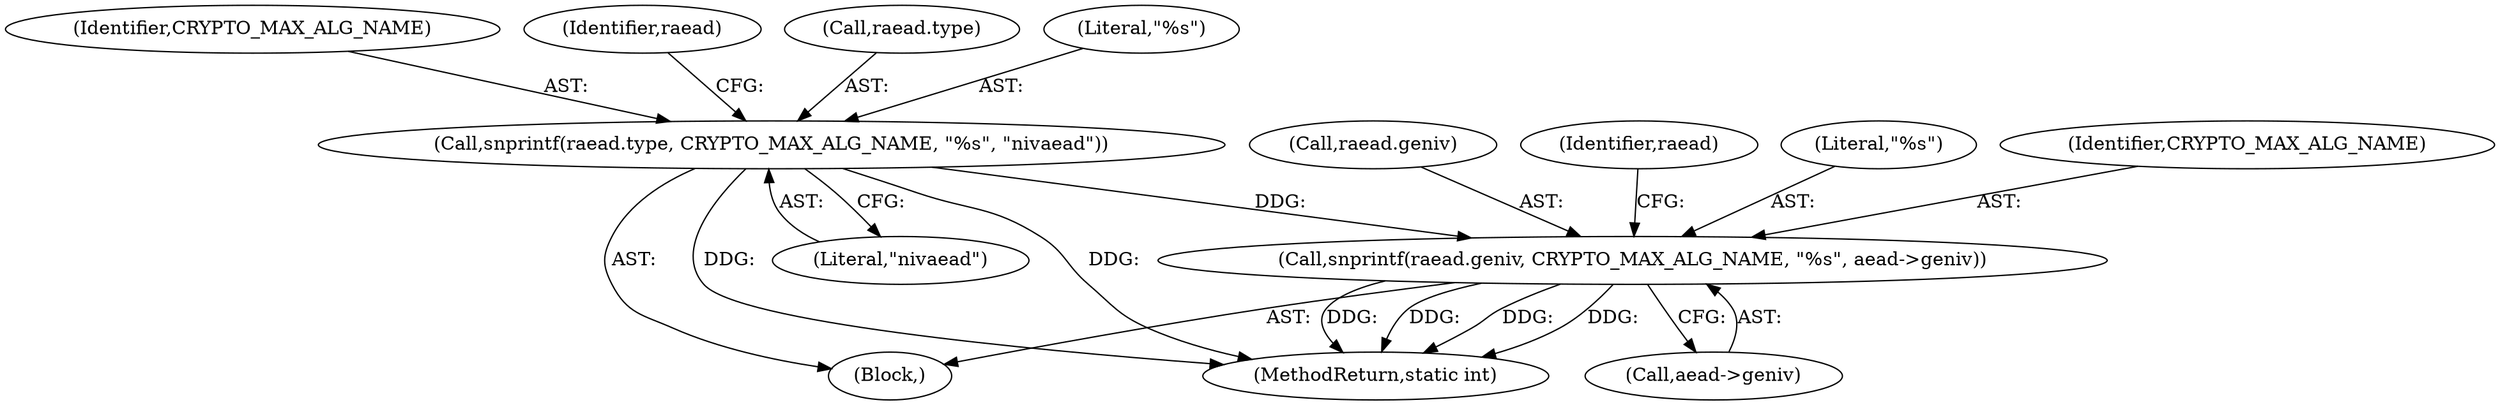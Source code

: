 digraph "0_linux_9a5467bf7b6e9e02ec9c3da4e23747c05faeaac6_2@pointer" {
"1000119" [label="(Call,snprintf(raead.geniv, CRYPTO_MAX_ALG_NAME, \"%s\", aead->geniv))"];
"1000112" [label="(Call,snprintf(raead.type, CRYPTO_MAX_ALG_NAME, \"%s\", \"nivaead\"))"];
"1000116" [label="(Identifier,CRYPTO_MAX_ALG_NAME)"];
"1000120" [label="(Call,raead.geniv)"];
"1000130" [label="(Identifier,raead)"];
"1000112" [label="(Call,snprintf(raead.type, CRYPTO_MAX_ALG_NAME, \"%s\", \"nivaead\"))"];
"1000121" [label="(Identifier,raead)"];
"1000103" [label="(Block,)"];
"1000119" [label="(Call,snprintf(raead.geniv, CRYPTO_MAX_ALG_NAME, \"%s\", aead->geniv))"];
"1000125" [label="(Call,aead->geniv)"];
"1000124" [label="(Literal,\"%s\")"];
"1000164" [label="(MethodReturn,static int)"];
"1000118" [label="(Literal,\"nivaead\")"];
"1000113" [label="(Call,raead.type)"];
"1000117" [label="(Literal,\"%s\")"];
"1000123" [label="(Identifier,CRYPTO_MAX_ALG_NAME)"];
"1000119" -> "1000103"  [label="AST: "];
"1000119" -> "1000125"  [label="CFG: "];
"1000120" -> "1000119"  [label="AST: "];
"1000123" -> "1000119"  [label="AST: "];
"1000124" -> "1000119"  [label="AST: "];
"1000125" -> "1000119"  [label="AST: "];
"1000130" -> "1000119"  [label="CFG: "];
"1000119" -> "1000164"  [label="DDG: "];
"1000119" -> "1000164"  [label="DDG: "];
"1000119" -> "1000164"  [label="DDG: "];
"1000119" -> "1000164"  [label="DDG: "];
"1000112" -> "1000119"  [label="DDG: "];
"1000112" -> "1000103"  [label="AST: "];
"1000112" -> "1000118"  [label="CFG: "];
"1000113" -> "1000112"  [label="AST: "];
"1000116" -> "1000112"  [label="AST: "];
"1000117" -> "1000112"  [label="AST: "];
"1000118" -> "1000112"  [label="AST: "];
"1000121" -> "1000112"  [label="CFG: "];
"1000112" -> "1000164"  [label="DDG: "];
"1000112" -> "1000164"  [label="DDG: "];
}
